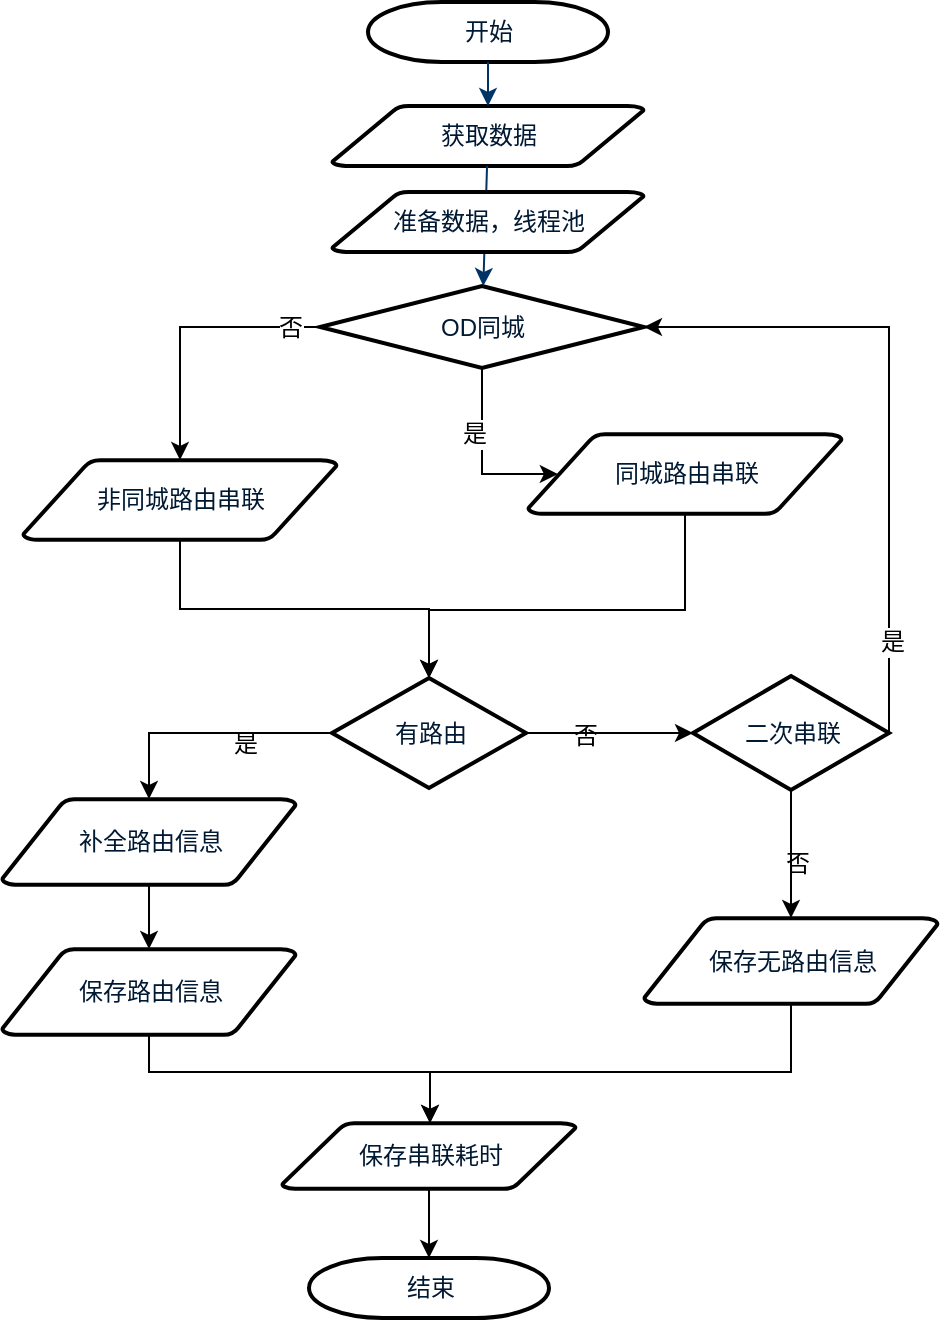 <mxfile version="10.7.7" type="github"><diagram id="6a731a19-8d31-9384-78a2-239565b7b9f0" name="Page-1"><mxGraphModel dx="1394" dy="747" grid="1" gridSize="11" guides="1" tooltips="1" connect="1" arrows="1" fold="1" page="1" pageScale="1" pageWidth="1169" pageHeight="827" background="#ffffff" math="0" shadow="0"><root><mxCell id="0"/><mxCell id="1" parent="0"/><mxCell id="2" value="开始" style="shape=mxgraph.flowchart.terminator;fillColor=#FFFFFF;strokeColor=#000000;strokeWidth=2;gradientColor=none;gradientDirection=north;fontColor=#001933;fontStyle=0;html=1;" parent="1" vertex="1"><mxGeometry x="255" y="48" width="120" height="30" as="geometry"/></mxCell><mxCell id="3" value="获取数据" style="shape=mxgraph.flowchart.data;fillColor=#FFFFFF;strokeColor=#000000;strokeWidth=2;gradientColor=none;gradientDirection=north;fontColor=#001933;fontStyle=0;html=1;" parent="1" vertex="1"><mxGeometry x="237" y="100" width="156" height="30" as="geometry"/></mxCell><mxCell id="ErnTRY84CVixrYEVWEV8-41" style="edgeStyle=orthogonalEdgeStyle;rounded=0;orthogonalLoop=1;jettySize=auto;html=1;entryX=0.095;entryY=0.5;entryDx=0;entryDy=0;entryPerimeter=0;" parent="1" source="6" target="QlnvFtoq7AFZyca5X1VB-41" edge="1"><mxGeometry relative="1" as="geometry"><Array as="points"><mxPoint x="312" y="284"/></Array></mxGeometry></mxCell><mxCell id="ErnTRY84CVixrYEVWEV8-50" value="是" style="text;html=1;resizable=0;points=[];align=center;verticalAlign=middle;labelBackgroundColor=#ffffff;" parent="ErnTRY84CVixrYEVWEV8-41" vertex="1" connectable="0"><mxGeometry x="-0.28" y="-4" relative="1" as="geometry"><mxPoint as="offset"/></mxGeometry></mxCell><mxCell id="6" value="OD同城" style="shape=mxgraph.flowchart.decision;fillColor=#FFFFFF;strokeColor=#000000;strokeWidth=2;gradientColor=none;gradientDirection=north;fontColor=#001933;fontStyle=0;html=1;" parent="1" vertex="1"><mxGeometry x="231" y="190" width="162" height="41" as="geometry"/></mxCell><mxCell id="7" style="fontColor=#001933;fontStyle=1;strokeColor=#003366;strokeWidth=1;html=1;" parent="1" source="2" target="3" edge="1"><mxGeometry relative="1" as="geometry"/></mxCell><mxCell id="8" style="fontColor=#001933;fontStyle=1;strokeColor=#003366;strokeWidth=1;html=1;" parent="1" source="3" target="6" edge="1"><mxGeometry relative="1" as="geometry"><mxPoint x="316" y="285" as="targetPoint"/></mxGeometry></mxCell><mxCell id="40" value="结束" style="shape=mxgraph.flowchart.terminator;fillColor=#FFFFFF;strokeColor=#000000;strokeWidth=2;gradientColor=none;gradientDirection=north;fontColor=#001933;fontStyle=0;html=1;" parent="1" vertex="1"><mxGeometry x="225.5" y="676" width="120" height="30" as="geometry"/></mxCell><mxCell id="f2OezAEUeffLQTiJfLLL-67" style="edgeStyle=orthogonalEdgeStyle;rounded=0;orthogonalLoop=1;jettySize=auto;html=1;entryX=0.5;entryY=0;entryDx=0;entryDy=0;entryPerimeter=0;exitX=0;exitY=0.5;exitDx=0;exitDy=0;exitPerimeter=0;" parent="1" source="6" target="f2OezAEUeffLQTiJfLLL-65" edge="1"><mxGeometry relative="1" as="geometry"/></mxCell><mxCell id="f2OezAEUeffLQTiJfLLL-74" value="否" style="text;html=1;resizable=0;points=[];align=center;verticalAlign=middle;labelBackgroundColor=#ffffff;" parent="f2OezAEUeffLQTiJfLLL-67" vertex="1" connectable="0"><mxGeometry x="-0.772" relative="1" as="geometry"><mxPoint as="offset"/></mxGeometry></mxCell><mxCell id="QlnvFtoq7AFZyca5X1VB-47" style="edgeStyle=orthogonalEdgeStyle;rounded=0;orthogonalLoop=1;jettySize=auto;html=1;" edge="1" parent="1" source="f2OezAEUeffLQTiJfLLL-65" target="QlnvFtoq7AFZyca5X1VB-46"><mxGeometry relative="1" as="geometry"/></mxCell><mxCell id="f2OezAEUeffLQTiJfLLL-65" value="非同城路由串联" style="shape=mxgraph.flowchart.data;fillColor=#FFFFFF;strokeColor=#000000;strokeWidth=2;gradientColor=none;gradientDirection=north;fontColor=#001933;fontStyle=0;html=1;" parent="1" vertex="1"><mxGeometry x="82.5" y="277" width="157" height="40" as="geometry"/></mxCell><mxCell id="f2OezAEUeffLQTiJfLLL-72" style="edgeStyle=orthogonalEdgeStyle;rounded=0;orthogonalLoop=1;jettySize=auto;html=1;exitX=0.5;exitY=1;exitDx=0;exitDy=0;exitPerimeter=0;" parent="1" source="f2OezAEUeffLQTiJfLLL-69" target="QlnvFtoq7AFZyca5X1VB-53" edge="1"><mxGeometry relative="1" as="geometry"><mxPoint x="414" y="573" as="sourcePoint"/><mxPoint x="255" y="813" as="targetPoint"/><Array as="points"><mxPoint x="467" y="583"/><mxPoint x="286" y="583"/></Array></mxGeometry></mxCell><mxCell id="f2OezAEUeffLQTiJfLLL-69" value="保存无路由信息" style="shape=mxgraph.flowchart.data;fillColor=#FFFFFF;strokeColor=#000000;strokeWidth=2;gradientColor=none;gradientDirection=north;fontColor=#001933;fontStyle=0;html=1;" parent="1" vertex="1"><mxGeometry x="393" y="506" width="147" height="43" as="geometry"/></mxCell><mxCell id="QlnvFtoq7AFZyca5X1VB-40" value="准备数据，线程池" style="shape=mxgraph.flowchart.data;fillColor=#FFFFFF;strokeColor=#000000;strokeWidth=2;gradientColor=none;gradientDirection=north;fontColor=#001933;fontStyle=0;html=1;" vertex="1" parent="1"><mxGeometry x="237" y="143" width="156" height="30" as="geometry"/></mxCell><mxCell id="QlnvFtoq7AFZyca5X1VB-48" style="edgeStyle=orthogonalEdgeStyle;rounded=0;orthogonalLoop=1;jettySize=auto;html=1;entryX=0.5;entryY=0;entryDx=0;entryDy=0;entryPerimeter=0;" edge="1" parent="1" source="QlnvFtoq7AFZyca5X1VB-41" target="QlnvFtoq7AFZyca5X1VB-46"><mxGeometry relative="1" as="geometry"><Array as="points"><mxPoint x="414" y="352"/><mxPoint x="286" y="352"/></Array></mxGeometry></mxCell><mxCell id="QlnvFtoq7AFZyca5X1VB-41" value="同城路由串联" style="shape=mxgraph.flowchart.data;fillColor=#FFFFFF;strokeColor=#000000;strokeWidth=2;gradientColor=none;gradientDirection=north;fontColor=#001933;fontStyle=0;html=1;" vertex="1" parent="1"><mxGeometry x="335" y="264" width="157" height="40" as="geometry"/></mxCell><mxCell id="QlnvFtoq7AFZyca5X1VB-51" style="edgeStyle=orthogonalEdgeStyle;rounded=0;orthogonalLoop=1;jettySize=auto;html=1;entryX=1;entryY=0.5;entryDx=0;entryDy=0;entryPerimeter=0;exitX=1;exitY=0.5;exitDx=0;exitDy=0;exitPerimeter=0;" edge="1" parent="1" source="f2OezAEUeffLQTiJfLLL-61" target="6"><mxGeometry relative="1" as="geometry"><Array as="points"><mxPoint x="516" y="211"/></Array></mxGeometry></mxCell><mxCell id="QlnvFtoq7AFZyca5X1VB-61" value="是" style="text;html=1;resizable=0;points=[];align=center;verticalAlign=middle;labelBackgroundColor=#ffffff;" vertex="1" connectable="0" parent="QlnvFtoq7AFZyca5X1VB-51"><mxGeometry x="-0.718" y="-1" relative="1" as="geometry"><mxPoint as="offset"/></mxGeometry></mxCell><mxCell id="QlnvFtoq7AFZyca5X1VB-52" style="edgeStyle=orthogonalEdgeStyle;rounded=0;orthogonalLoop=1;jettySize=auto;html=1;" edge="1" parent="1" source="f2OezAEUeffLQTiJfLLL-61" target="f2OezAEUeffLQTiJfLLL-69"><mxGeometry relative="1" as="geometry"/></mxCell><mxCell id="f2OezAEUeffLQTiJfLLL-61" value="二次串联" style="shape=mxgraph.flowchart.decision;fillColor=#FFFFFF;strokeColor=#000000;strokeWidth=2;gradientColor=none;gradientDirection=north;fontColor=#001933;fontStyle=0;html=1;" parent="1" vertex="1"><mxGeometry x="417.5" y="385" width="98" height="57" as="geometry"/></mxCell><mxCell id="QlnvFtoq7AFZyca5X1VB-54" style="edgeStyle=orthogonalEdgeStyle;rounded=0;orthogonalLoop=1;jettySize=auto;html=1;" edge="1" parent="1" source="QlnvFtoq7AFZyca5X1VB-46" target="QlnvFtoq7AFZyca5X1VB-49"><mxGeometry relative="1" as="geometry"/></mxCell><mxCell id="QlnvFtoq7AFZyca5X1VB-58" style="edgeStyle=orthogonalEdgeStyle;rounded=0;orthogonalLoop=1;jettySize=auto;html=1;" edge="1" parent="1" source="QlnvFtoq7AFZyca5X1VB-46" target="f2OezAEUeffLQTiJfLLL-61"><mxGeometry relative="1" as="geometry"/></mxCell><mxCell id="QlnvFtoq7AFZyca5X1VB-46" value="有路由" style="shape=mxgraph.flowchart.decision;fillColor=#FFFFFF;strokeColor=#000000;strokeWidth=2;gradientColor=none;gradientDirection=north;fontColor=#001933;fontStyle=0;html=1;" vertex="1" parent="1"><mxGeometry x="237" y="386" width="97" height="55" as="geometry"/></mxCell><mxCell id="QlnvFtoq7AFZyca5X1VB-55" style="edgeStyle=orthogonalEdgeStyle;rounded=0;orthogonalLoop=1;jettySize=auto;html=1;" edge="1" parent="1" source="QlnvFtoq7AFZyca5X1VB-49" target="QlnvFtoq7AFZyca5X1VB-50"><mxGeometry relative="1" as="geometry"/></mxCell><mxCell id="QlnvFtoq7AFZyca5X1VB-49" value="补全路由信息" style="shape=mxgraph.flowchart.data;fillColor=#FFFFFF;strokeColor=#000000;strokeWidth=2;gradientColor=none;gradientDirection=north;fontColor=#001933;fontStyle=0;html=1;" vertex="1" parent="1"><mxGeometry x="72" y="446.5" width="147" height="43" as="geometry"/></mxCell><mxCell id="QlnvFtoq7AFZyca5X1VB-56" style="edgeStyle=orthogonalEdgeStyle;rounded=0;orthogonalLoop=1;jettySize=auto;html=1;" edge="1" parent="1" source="QlnvFtoq7AFZyca5X1VB-50" target="QlnvFtoq7AFZyca5X1VB-53"><mxGeometry relative="1" as="geometry"><Array as="points"><mxPoint x="146" y="583"/><mxPoint x="286" y="583"/></Array></mxGeometry></mxCell><mxCell id="QlnvFtoq7AFZyca5X1VB-50" value="保存路由信息" style="shape=mxgraph.flowchart.data;fillColor=#FFFFFF;strokeColor=#000000;strokeWidth=2;gradientColor=none;gradientDirection=north;fontColor=#001933;fontStyle=0;html=1;" vertex="1" parent="1"><mxGeometry x="72" y="521.5" width="147" height="43" as="geometry"/></mxCell><mxCell id="QlnvFtoq7AFZyca5X1VB-57" style="edgeStyle=orthogonalEdgeStyle;rounded=0;orthogonalLoop=1;jettySize=auto;html=1;" edge="1" parent="1" source="QlnvFtoq7AFZyca5X1VB-53" target="40"><mxGeometry relative="1" as="geometry"/></mxCell><mxCell id="QlnvFtoq7AFZyca5X1VB-53" value="保存串联耗时" style="shape=mxgraph.flowchart.data;fillColor=#FFFFFF;strokeColor=#000000;strokeWidth=2;gradientColor=none;gradientDirection=north;fontColor=#001933;fontStyle=0;html=1;" vertex="1" parent="1"><mxGeometry x="212" y="608.5" width="147" height="33" as="geometry"/></mxCell><mxCell id="QlnvFtoq7AFZyca5X1VB-59" value="否" style="text;html=1;resizable=0;points=[];autosize=1;align=left;verticalAlign=top;spacingTop=-4;" vertex="1" parent="1"><mxGeometry x="356" y="405" width="33" height="11" as="geometry"/></mxCell><mxCell id="QlnvFtoq7AFZyca5X1VB-60" value="是" style="text;html=1;resizable=0;points=[];autosize=1;align=left;verticalAlign=top;spacingTop=-4;" vertex="1" parent="1"><mxGeometry x="186" y="409" width="33" height="11" as="geometry"/></mxCell><mxCell id="QlnvFtoq7AFZyca5X1VB-62" value="否" style="text;html=1;resizable=0;points=[];autosize=1;align=left;verticalAlign=top;spacingTop=-4;" vertex="1" parent="1"><mxGeometry x="462" y="468.5" width="33" height="11" as="geometry"/></mxCell></root></mxGraphModel></diagram></mxfile>